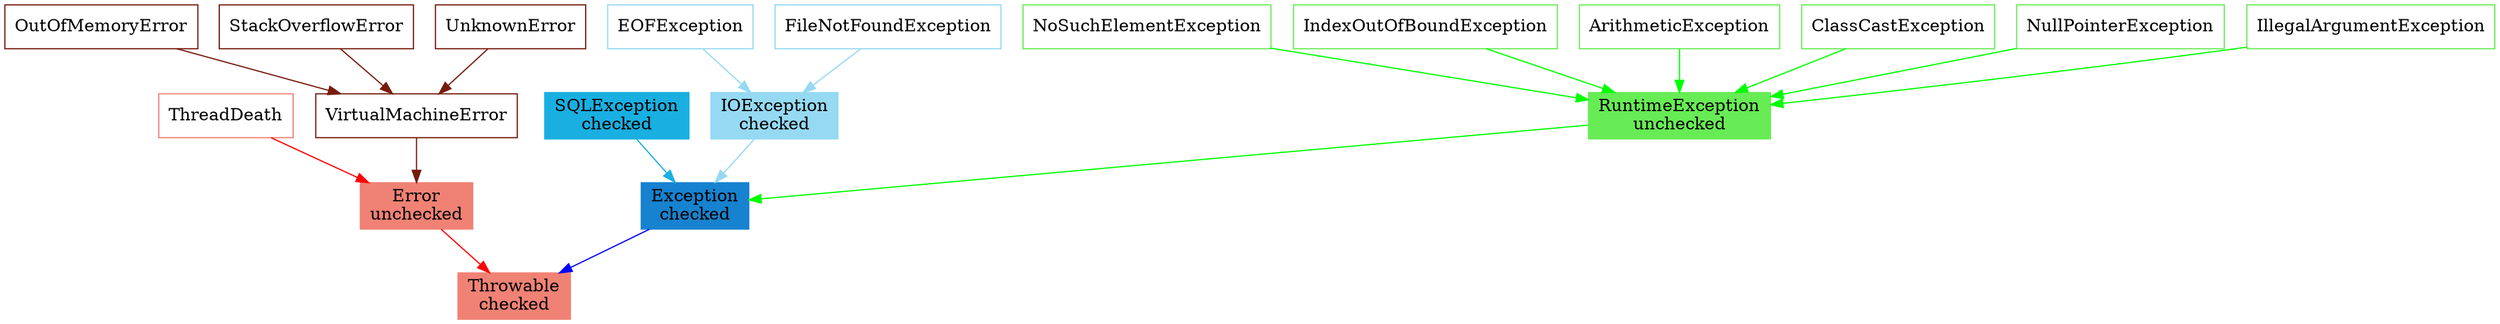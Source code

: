 digraph a {
  Throwable [shape=box, color="#F08275", label="Throwable\nchecked", style=filled];

  Error [label="Error\nunchecked", shape=box, color="#F08275", style=filled];
  ThreadDeath [label="ThreadDeath", shape=box, color="#F08275"];
  VirtualMachineError [label="VirtualMachineError", shape=box, color="#771B0D"];
  OutOfMemoryError [label="OutOfMemoryError", shape=box, color="#771B0D"];
  StackOverflowError [label="StackOverflowError", shape=box, color="#771B0D"];
  UnknownError [label="UnknownError", shape=box, color="#771B0D"];

  Exception [label="Exception\nchecked", shape=box, color="#1782CF", style=filled];
  SQLException [label= "SQLException\nchecked", shape=box, color="#19AFE1", style=filled];
  IOException [label="IOException\nchecked", shape=box, color="#95D9F3", style=filled];
  EOFException [label="EOFException", shape=box, color="#95D9F3"];
  FileNotFoundException [label="FileNotFoundException", shape=box, color="#95D9F3"];

  RuntimeException [label="RuntimeException\nunchecked", shape=box, color="#67EC55", style=filled];
  NoSuchElementException [label="NoSuchElementException", shape=box, color="#67EC55"];
  IndexOutOfBoundException [label="IndexOutOfBoundException", shape=box, color="#67EC55"];
  ArithmeticException [label="ArithmeticException", shape=box, color="#67EC55"];
  ClassCastException [label="ClassCastException", shape=box, color="#67EC55"];
  NullPointerException [label="NullPointerException", shape=box, color="#67EC55"];
  IllegalArgumentException [label="IllegalArgumentException", shape=box, color="#67EC55"];

  Error -> Throwable [color=red];
  ThreadDeath -> Error [color=red];
  VirtualMachineError -> Error [color="#771B0D"];
  OutOfMemoryError -> VirtualMachineError [color="#771B0D"];
  StackOverflowError -> VirtualMachineError [color="#771B0D"];
  UnknownError -> VirtualMachineError [color="#771B0D"];

  Exception -> Throwable [color=blue];
  SQLException -> Exception [color="#19AFE1"];
  IOException -> Exception [color="#95D9F3"];
  EOFException -> IOException [color="#95D9F3"];
  FileNotFoundException -> IOException [color="#95D9F3"];

  RuntimeException -> Exception [color=green];
  NoSuchElementException -> RuntimeException [color=green];
  IndexOutOfBoundException -> RuntimeException [color=green];
  ArithmeticException -> RuntimeException [color=green];
  ClassCastException -> RuntimeException [color=green];
  NullPointerException -> RuntimeException [color=green];
  IllegalArgumentException -> RuntimeException [color=green];
}
